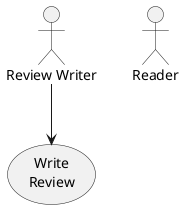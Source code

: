 @startuml

actor :Review Writer: as Writer
actor :Reader: as Reader

usecase (Write\nReview) as UC1_1

Writer --> UC1_1

@enduml

